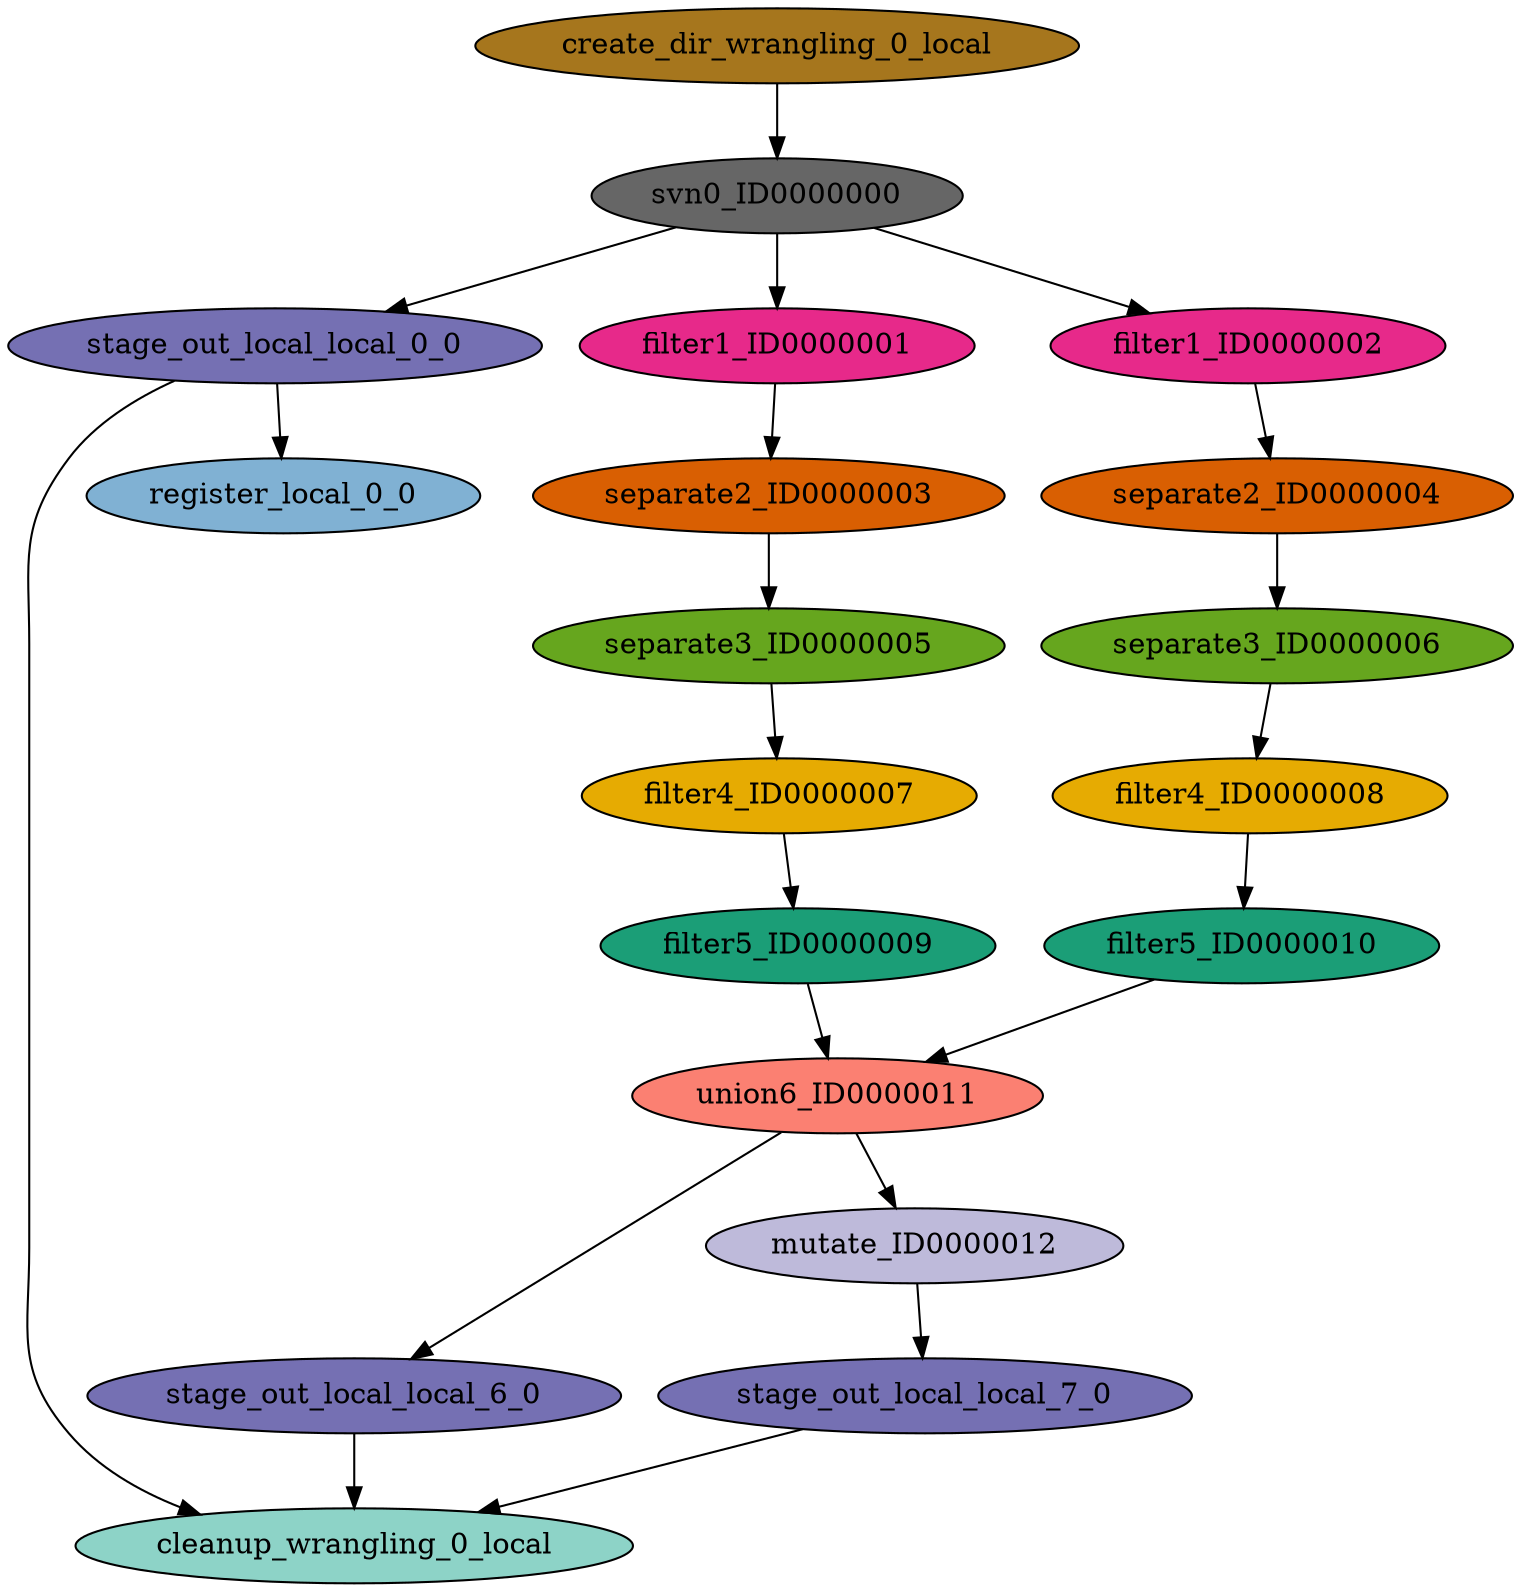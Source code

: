 digraph dag {
    ratio=fill
    node [style=filled,color="#444444",fillcolor="#ffed6f"]
    edge [arrowhead=normal,arrowsize=1.0]

    "filter5_ID0000010" [shape=ellipse,color="#000000",fillcolor="#1b9e77",label="filter5_ID0000010"]
    "separate2_ID0000003" [shape=ellipse,color="#000000",fillcolor="#d95f02",label="separate2_ID0000003"]
    "separate2_ID0000004" [shape=ellipse,color="#000000",fillcolor="#d95f02",label="separate2_ID0000004"]
    "stage_out_local_local_0_0" [shape=ellipse,color="#000000",fillcolor="#7570b3",label="stage_out_local_local_0_0"]
    "filter1_ID0000001" [shape=ellipse,color="#000000",fillcolor="#e7298a",label="filter1_ID0000001"]
    "stage_out_local_local_6_0" [shape=ellipse,color="#000000",fillcolor="#7570b3",label="stage_out_local_local_6_0"]
    "separate3_ID0000006" [shape=ellipse,color="#000000",fillcolor="#66a61e",label="separate3_ID0000006"]
    "filter4_ID0000007" [shape=ellipse,color="#000000",fillcolor="#e6ab02",label="filter4_ID0000007"]
    "filter5_ID0000009" [shape=ellipse,color="#000000",fillcolor="#1b9e77",label="filter5_ID0000009"]
    "filter4_ID0000008" [shape=ellipse,color="#000000",fillcolor="#e6ab02",label="filter4_ID0000008"]
    "separate3_ID0000005" [shape=ellipse,color="#000000",fillcolor="#66a61e",label="separate3_ID0000005"]
    "create_dir_wrangling_0_local" [shape=ellipse,color="#000000",fillcolor="#a6761d",label="create_dir_wrangling_0_local"]
    "svn0_ID0000000" [shape=ellipse,color="#000000",fillcolor="#666666",label="svn0_ID0000000"]
    "cleanup_wrangling_0_local" [shape=ellipse,color="#000000",fillcolor="#8dd3c7",label="cleanup_wrangling_0_local"]
    "filter1_ID0000002" [shape=ellipse,color="#000000",fillcolor="#e7298a",label="filter1_ID0000002"]
    "mutate_ID0000012" [shape=ellipse,color="#000000",fillcolor="#bebada",label="mutate_ID0000012"]
    "union6_ID0000011" [shape=ellipse,color="#000000",fillcolor="#fb8072",label="union6_ID0000011"]
    "stage_out_local_local_7_0" [shape=ellipse,color="#000000",fillcolor="#7570b3",label="stage_out_local_local_7_0"]
    "register_local_0_0" [shape=ellipse,color="#000000",fillcolor="#80b1d3",label="register_local_0_0"]
    "filter5_ID0000010" -> "union6_ID0000011" [color="#000000"]
    "separate2_ID0000003" -> "separate3_ID0000005" [color="#000000"]
    "separate2_ID0000004" -> "separate3_ID0000006" [color="#000000"]
    "stage_out_local_local_0_0" -> "register_local_0_0" [color="#000000"]
    "stage_out_local_local_0_0" -> "cleanup_wrangling_0_local" [color="#000000"]
    "filter1_ID0000001" -> "separate2_ID0000003" [color="#000000"]
    "stage_out_local_local_6_0" -> "cleanup_wrangling_0_local" [color="#000000"]
    "separate3_ID0000006" -> "filter4_ID0000008" [color="#000000"]
    "filter4_ID0000007" -> "filter5_ID0000009" [color="#000000"]
    "filter5_ID0000009" -> "union6_ID0000011" [color="#000000"]
    "filter4_ID0000008" -> "filter5_ID0000010" [color="#000000"]
    "separate3_ID0000005" -> "filter4_ID0000007" [color="#000000"]
    "create_dir_wrangling_0_local" -> "svn0_ID0000000" [color="#000000"]
    "svn0_ID0000000" -> "filter1_ID0000002" [color="#000000"]
    "svn0_ID0000000" -> "stage_out_local_local_0_0" [color="#000000"]
    "svn0_ID0000000" -> "filter1_ID0000001" [color="#000000"]
    "filter1_ID0000002" -> "separate2_ID0000004" [color="#000000"]
    "mutate_ID0000012" -> "stage_out_local_local_7_0" [color="#000000"]
    "union6_ID0000011" -> "stage_out_local_local_6_0" [color="#000000"]
    "union6_ID0000011" -> "mutate_ID0000012" [color="#000000"]
    "stage_out_local_local_7_0" -> "cleanup_wrangling_0_local" [color="#000000"]
}
